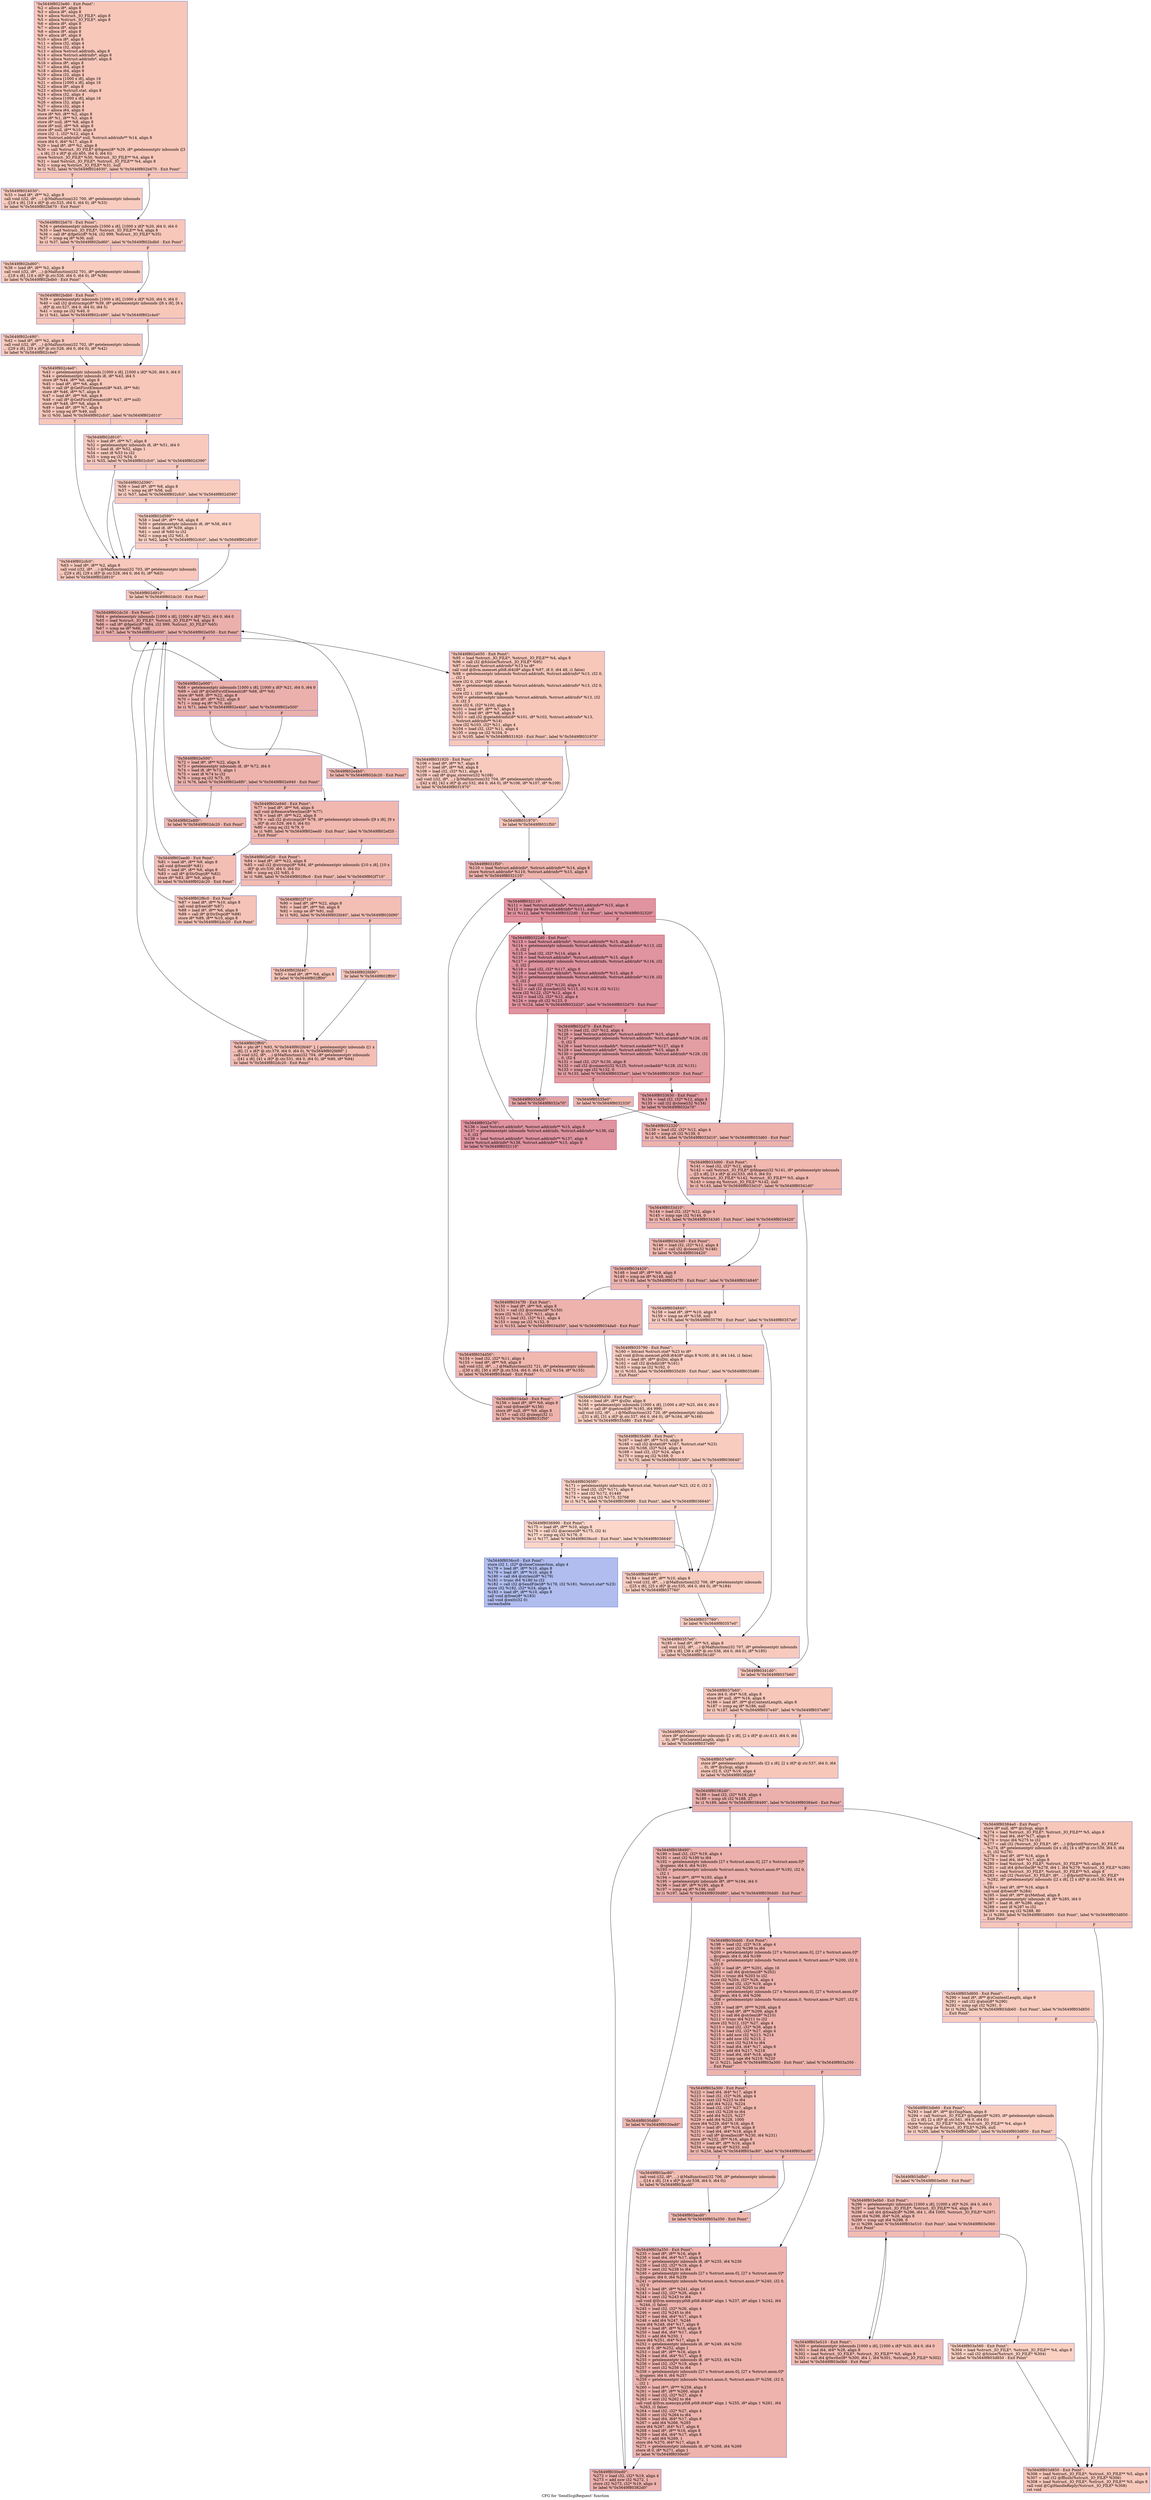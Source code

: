 digraph "CFG for 'SendScgiRequest' function" {
	label="CFG for 'SendScgiRequest' function";

	Node0x5649f8023e80 [shape=record,color="#3d50c3ff", style=filled, fillcolor="#ec7f6370",label="{\"0x5649f8023e80 - Exit Point\":\l  %2 = alloca i8*, align 8\l  %3 = alloca i8*, align 8\l  %4 = alloca %struct._IO_FILE*, align 8\l  %5 = alloca %struct._IO_FILE*, align 8\l  %6 = alloca i8*, align 8\l  %7 = alloca i8*, align 8\l  %8 = alloca i8*, align 8\l  %9 = alloca i8*, align 8\l  %10 = alloca i8*, align 8\l  %11 = alloca i32, align 4\l  %12 = alloca i32, align 4\l  %13 = alloca %struct.addrinfo, align 8\l  %14 = alloca %struct.addrinfo*, align 8\l  %15 = alloca %struct.addrinfo*, align 8\l  %16 = alloca i8*, align 8\l  %17 = alloca i64, align 8\l  %18 = alloca i64, align 8\l  %19 = alloca i32, align 4\l  %20 = alloca [1000 x i8], align 16\l  %21 = alloca [1000 x i8], align 16\l  %22 = alloca i8*, align 8\l  %23 = alloca %struct.stat, align 8\l  %24 = alloca i32, align 4\l  %25 = alloca [1000 x i8], align 16\l  %26 = alloca i32, align 4\l  %27 = alloca i32, align 4\l  %28 = alloca i64, align 8\l  store i8* %0, i8** %2, align 8\l  store i8* %1, i8** %3, align 8\l  store i8* null, i8** %8, align 8\l  store i8* null, i8** %9, align 8\l  store i8* null, i8** %10, align 8\l  store i32 -1, i32* %12, align 4\l  store %struct.addrinfo* null, %struct.addrinfo** %14, align 8\l  store i64 0, i64* %17, align 8\l  %29 = load i8*, i8** %2, align 8\l  %30 = call %struct._IO_FILE* @fopen(i8* %29, i8* getelementptr inbounds ([3\l... x i8], [3 x i8]* @.str.405, i64 0, i64 0))\l  store %struct._IO_FILE* %30, %struct._IO_FILE** %4, align 8\l  %31 = load %struct._IO_FILE*, %struct._IO_FILE** %4, align 8\l  %32 = icmp eq %struct._IO_FILE* %31, null\l  br i1 %32, label %\"0x5649f8024030\", label %\"0x5649f802b670 - Exit Point\"\l|{<s0>T|<s1>F}}"];
	Node0x5649f8023e80:s0 -> Node0x5649f8024030;
	Node0x5649f8023e80:s1 -> Node0x5649f802b670;
	Node0x5649f8024030 [shape=record,color="#3d50c3ff", style=filled, fillcolor="#f08b6e70",label="{\"0x5649f8024030\":                                 \l  %33 = load i8*, i8** %2, align 8\l  call void (i32, i8*, ...) @Malfunction(i32 700, i8* getelementptr inbounds\l... ([18 x i8], [18 x i8]* @.str.525, i64 0, i64 0), i8* %33)\l  br label %\"0x5649f802b670 - Exit Point\"\l}"];
	Node0x5649f8024030 -> Node0x5649f802b670;
	Node0x5649f802b670 [shape=record,color="#3d50c3ff", style=filled, fillcolor="#ec7f6370",label="{\"0x5649f802b670 - Exit Point\":                    \l  %34 = getelementptr inbounds [1000 x i8], [1000 x i8]* %20, i64 0, i64 0\l  %35 = load %struct._IO_FILE*, %struct._IO_FILE** %4, align 8\l  %36 = call i8* @fgets(i8* %34, i32 999, %struct._IO_FILE* %35)\l  %37 = icmp eq i8* %36, null\l  br i1 %37, label %\"0x5649f802bd60\", label %\"0x5649f802bdb0 - Exit Point\"\l|{<s0>T|<s1>F}}"];
	Node0x5649f802b670:s0 -> Node0x5649f802bd60;
	Node0x5649f802b670:s1 -> Node0x5649f802bdb0;
	Node0x5649f802bd60 [shape=record,color="#3d50c3ff", style=filled, fillcolor="#f08b6e70",label="{\"0x5649f802bd60\":                                 \l  %38 = load i8*, i8** %2, align 8\l  call void (i32, i8*, ...) @Malfunction(i32 701, i8* getelementptr inbounds\l... ([18 x i8], [18 x i8]* @.str.526, i64 0, i64 0), i8* %38)\l  br label %\"0x5649f802bdb0 - Exit Point\"\l}"];
	Node0x5649f802bd60 -> Node0x5649f802bdb0;
	Node0x5649f802bdb0 [shape=record,color="#3d50c3ff", style=filled, fillcolor="#ec7f6370",label="{\"0x5649f802bdb0 - Exit Point\":                    \l  %39 = getelementptr inbounds [1000 x i8], [1000 x i8]* %20, i64 0, i64 0\l  %40 = call i32 @strncmp(i8* %39, i8* getelementptr inbounds ([6 x i8], [6 x\l... i8]* @.str.527, i64 0, i64 0), i64 5)\l  %41 = icmp ne i32 %40, 0\l  br i1 %41, label %\"0x5649f802c490\", label %\"0x5649f802c4e0\"\l|{<s0>T|<s1>F}}"];
	Node0x5649f802bdb0:s0 -> Node0x5649f802c490;
	Node0x5649f802bdb0:s1 -> Node0x5649f802c4e0;
	Node0x5649f802c490 [shape=record,color="#3d50c3ff", style=filled, fillcolor="#ef886b70",label="{\"0x5649f802c490\":                                 \l  %42 = load i8*, i8** %2, align 8\l  call void (i32, i8*, ...) @Malfunction(i32 702, i8* getelementptr inbounds\l... ([29 x i8], [29 x i8]* @.str.528, i64 0, i64 0), i8* %42)\l  br label %\"0x5649f802c4e0\"\l}"];
	Node0x5649f802c490 -> Node0x5649f802c4e0;
	Node0x5649f802c4e0 [shape=record,color="#3d50c3ff", style=filled, fillcolor="#ec7f6370",label="{\"0x5649f802c4e0\":                                 \l  %43 = getelementptr inbounds [1000 x i8], [1000 x i8]* %20, i64 0, i64 0\l  %44 = getelementptr inbounds i8, i8* %43, i64 5\l  store i8* %44, i8** %6, align 8\l  %45 = load i8*, i8** %6, align 8\l  %46 = call i8* @GetFirstElement(i8* %45, i8** %6)\l  store i8* %46, i8** %7, align 8\l  %47 = load i8*, i8** %6, align 8\l  %48 = call i8* @GetFirstElement(i8* %47, i8** null)\l  store i8* %48, i8** %8, align 8\l  %49 = load i8*, i8** %7, align 8\l  %50 = icmp eq i8* %49, null\l  br i1 %50, label %\"0x5649f802cfc0\", label %\"0x5649f802d010\"\l|{<s0>T|<s1>F}}"];
	Node0x5649f802c4e0:s0 -> Node0x5649f802cfc0;
	Node0x5649f802c4e0:s1 -> Node0x5649f802d010;
	Node0x5649f802d010 [shape=record,color="#3d50c3ff", style=filled, fillcolor="#ef886b70",label="{\"0x5649f802d010\":                                 \l  %51 = load i8*, i8** %7, align 8\l  %52 = getelementptr inbounds i8, i8* %51, i64 0\l  %53 = load i8, i8* %52, align 1\l  %54 = sext i8 %53 to i32\l  %55 = icmp eq i32 %54, 0\l  br i1 %55, label %\"0x5649f802cfc0\", label %\"0x5649f802d390\"\l|{<s0>T|<s1>F}}"];
	Node0x5649f802d010:s0 -> Node0x5649f802cfc0;
	Node0x5649f802d010:s1 -> Node0x5649f802d390;
	Node0x5649f802d390 [shape=record,color="#3d50c3ff", style=filled, fillcolor="#f08b6e70",label="{\"0x5649f802d390\":                                 \l  %56 = load i8*, i8** %8, align 8\l  %57 = icmp eq i8* %56, null\l  br i1 %57, label %\"0x5649f802cfc0\", label %\"0x5649f802d590\"\l|{<s0>T|<s1>F}}"];
	Node0x5649f802d390:s0 -> Node0x5649f802cfc0;
	Node0x5649f802d390:s1 -> Node0x5649f802d590;
	Node0x5649f802d590 [shape=record,color="#3d50c3ff", style=filled, fillcolor="#f3947570",label="{\"0x5649f802d590\":                                 \l  %58 = load i8*, i8** %8, align 8\l  %59 = getelementptr inbounds i8, i8* %58, i64 0\l  %60 = load i8, i8* %59, align 1\l  %61 = sext i8 %60 to i32\l  %62 = icmp eq i32 %61, 0\l  br i1 %62, label %\"0x5649f802cfc0\", label %\"0x5649f802d910\"\l|{<s0>T|<s1>F}}"];
	Node0x5649f802d590:s0 -> Node0x5649f802cfc0;
	Node0x5649f802d590:s1 -> Node0x5649f802d910;
	Node0x5649f802cfc0 [shape=record,color="#3d50c3ff", style=filled, fillcolor="#ed836670",label="{\"0x5649f802cfc0\":                                 \l  %63 = load i8*, i8** %2, align 8\l  call void (i32, i8*, ...) @Malfunction(i32 703, i8* getelementptr inbounds\l... ([29 x i8], [29 x i8]* @.str.528, i64 0, i64 0), i8* %63)\l  br label %\"0x5649f802d910\"\l}"];
	Node0x5649f802cfc0 -> Node0x5649f802d910;
	Node0x5649f802d910 [shape=record,color="#3d50c3ff", style=filled, fillcolor="#ec7f6370",label="{\"0x5649f802d910\":                                 \l  br label %\"0x5649f802dc20 - Exit Point\"\l}"];
	Node0x5649f802d910 -> Node0x5649f802dc20;
	Node0x5649f802dc20 [shape=record,color="#3d50c3ff", style=filled, fillcolor="#d24b4070",label="{\"0x5649f802dc20 - Exit Point\":                    \l  %64 = getelementptr inbounds [1000 x i8], [1000 x i8]* %21, i64 0, i64 0\l  %65 = load %struct._IO_FILE*, %struct._IO_FILE** %4, align 8\l  %66 = call i8* @fgets(i8* %64, i32 999, %struct._IO_FILE* %65)\l  %67 = icmp ne i8* %66, null\l  br i1 %67, label %\"0x5649f802e000\", label %\"0x5649f802e050 - Exit Point\"\l|{<s0>T|<s1>F}}"];
	Node0x5649f802dc20:s0 -> Node0x5649f802e000;
	Node0x5649f802dc20:s1 -> Node0x5649f802e050;
	Node0x5649f802e000 [shape=record,color="#3d50c3ff", style=filled, fillcolor="#d24b4070",label="{\"0x5649f802e000\":                                 \l  %68 = getelementptr inbounds [1000 x i8], [1000 x i8]* %21, i64 0, i64 0\l  %69 = call i8* @GetFirstElement(i8* %68, i8** %6)\l  store i8* %69, i8** %22, align 8\l  %70 = load i8*, i8** %22, align 8\l  %71 = icmp eq i8* %70, null\l  br i1 %71, label %\"0x5649f802e4b0\", label %\"0x5649f802e500\"\l|{<s0>T|<s1>F}}"];
	Node0x5649f802e000:s0 -> Node0x5649f802e4b0;
	Node0x5649f802e000:s1 -> Node0x5649f802e500;
	Node0x5649f802e4b0 [shape=record,color="#3d50c3ff", style=filled, fillcolor="#dc5d4a70",label="{\"0x5649f802e4b0\":                                 \l  br label %\"0x5649f802dc20 - Exit Point\"\l}"];
	Node0x5649f802e4b0 -> Node0x5649f802dc20;
	Node0x5649f802e500 [shape=record,color="#3d50c3ff", style=filled, fillcolor="#d6524470",label="{\"0x5649f802e500\":                                 \l  %72 = load i8*, i8** %22, align 8\l  %73 = getelementptr inbounds i8, i8* %72, i64 0\l  %74 = load i8, i8* %73, align 1\l  %75 = sext i8 %74 to i32\l  %76 = icmp eq i32 %75, 35\l  br i1 %76, label %\"0x5649f802e8f0\", label %\"0x5649f802e940 - Exit Point\"\l|{<s0>T|<s1>F}}"];
	Node0x5649f802e500:s0 -> Node0x5649f802e8f0;
	Node0x5649f802e500:s1 -> Node0x5649f802e940;
	Node0x5649f802e8f0 [shape=record,color="#3d50c3ff", style=filled, fillcolor="#dc5d4a70",label="{\"0x5649f802e8f0\":                                 \l  br label %\"0x5649f802dc20 - Exit Point\"\l}"];
	Node0x5649f802e8f0 -> Node0x5649f802dc20;
	Node0x5649f802e940 [shape=record,color="#3d50c3ff", style=filled, fillcolor="#dc5d4a70",label="{\"0x5649f802e940 - Exit Point\":                    \l  %77 = load i8*, i8** %6, align 8\l  call void @RemoveNewline(i8* %77)\l  %78 = load i8*, i8** %22, align 8\l  %79 = call i32 @strcmp(i8* %78, i8* getelementptr inbounds ([9 x i8], [9 x\l... i8]* @.str.529, i64 0, i64 0))\l  %80 = icmp eq i32 %79, 0\l  br i1 %80, label %\"0x5649f802eed0 - Exit Point\", label %\"0x5649f802ef20 -\l... Exit Point\"\l|{<s0>T|<s1>F}}"];
	Node0x5649f802e940:s0 -> Node0x5649f802eed0;
	Node0x5649f802e940:s1 -> Node0x5649f802ef20;
	Node0x5649f802eed0 [shape=record,color="#3d50c3ff", style=filled, fillcolor="#e36c5570",label="{\"0x5649f802eed0 - Exit Point\":                    \l  %81 = load i8*, i8** %9, align 8\l  call void @free(i8* %81)\l  %82 = load i8*, i8** %6, align 8\l  %83 = call i8* @StrDup(i8* %82)\l  store i8* %83, i8** %9, align 8\l  br label %\"0x5649f802dc20 - Exit Point\"\l}"];
	Node0x5649f802eed0 -> Node0x5649f802dc20;
	Node0x5649f802ef20 [shape=record,color="#3d50c3ff", style=filled, fillcolor="#e1675170",label="{\"0x5649f802ef20 - Exit Point\":                    \l  %84 = load i8*, i8** %22, align 8\l  %85 = call i32 @strcmp(i8* %84, i8* getelementptr inbounds ([10 x i8], [10 x\l... i8]* @.str.530, i64 0, i64 0))\l  %86 = icmp eq i32 %85, 0\l  br i1 %86, label %\"0x5649f802f6c0 - Exit Point\", label %\"0x5649f802f710\"\l|{<s0>T|<s1>F}}"];
	Node0x5649f802ef20:s0 -> Node0x5649f802f6c0;
	Node0x5649f802ef20:s1 -> Node0x5649f802f710;
	Node0x5649f802f6c0 [shape=record,color="#3d50c3ff", style=filled, fillcolor="#e8765c70",label="{\"0x5649f802f6c0 - Exit Point\":                    \l  %87 = load i8*, i8** %10, align 8\l  call void @free(i8* %87)\l  %88 = load i8*, i8** %6, align 8\l  %89 = call i8* @StrDup(i8* %88)\l  store i8* %89, i8** %10, align 8\l  br label %\"0x5649f802dc20 - Exit Point\"\l}"];
	Node0x5649f802f6c0 -> Node0x5649f802dc20;
	Node0x5649f802f710 [shape=record,color="#3d50c3ff", style=filled, fillcolor="#e36c5570",label="{\"0x5649f802f710\":                                 \l  %90 = load i8*, i8** %22, align 8\l  %91 = load i8*, i8** %6, align 8\l  %92 = icmp ne i8* %91, null\l  br i1 %92, label %\"0x5649f802fd40\", label %\"0x5649f802fd90\"\l|{<s0>T|<s1>F}}"];
	Node0x5649f802f710:s0 -> Node0x5649f802fd40;
	Node0x5649f802f710:s1 -> Node0x5649f802fd90;
	Node0x5649f802fd40 [shape=record,color="#3d50c3ff", style=filled, fillcolor="#e8765c70",label="{\"0x5649f802fd40\":                                 \l  %93 = load i8*, i8** %6, align 8\l  br label %\"0x5649f802ff00\"\l}"];
	Node0x5649f802fd40 -> Node0x5649f802ff00;
	Node0x5649f802fd90 [shape=record,color="#3d50c3ff", style=filled, fillcolor="#e97a5f70",label="{\"0x5649f802fd90\":                                 \l  br label %\"0x5649f802ff00\"\l}"];
	Node0x5649f802fd90 -> Node0x5649f802ff00;
	Node0x5649f802ff00 [shape=record,color="#3d50c3ff", style=filled, fillcolor="#e36c5570",label="{\"0x5649f802ff00\":                                 \l  %94 = phi i8* [ %93, %\"0x5649f802fd40\" ], [ getelementptr inbounds ([1 x\l... i8], [1 x i8]* @.str.379, i64 0, i64 0), %\"0x5649f802fd90\" ]\l  call void (i32, i8*, ...) @Malfunction(i32 704, i8* getelementptr inbounds\l... ([41 x i8], [41 x i8]* @.str.531, i64 0, i64 0), i8* %90, i8* %94)\l  br label %\"0x5649f802dc20 - Exit Point\"\l}"];
	Node0x5649f802ff00 -> Node0x5649f802dc20;
	Node0x5649f802e050 [shape=record,color="#3d50c3ff", style=filled, fillcolor="#ec7f6370",label="{\"0x5649f802e050 - Exit Point\":                    \l  %95 = load %struct._IO_FILE*, %struct._IO_FILE** %4, align 8\l  %96 = call i32 @fclose(%struct._IO_FILE* %95)\l  %97 = bitcast %struct.addrinfo* %13 to i8*\l  call void @llvm.memset.p0i8.i64(i8* align 8 %97, i8 0, i64 48, i1 false)\l  %98 = getelementptr inbounds %struct.addrinfo, %struct.addrinfo* %13, i32 0,\l... i32 1\l  store i32 0, i32* %98, align 4\l  %99 = getelementptr inbounds %struct.addrinfo, %struct.addrinfo* %13, i32 0,\l... i32 2\l  store i32 1, i32* %99, align 8\l  %100 = getelementptr inbounds %struct.addrinfo, %struct.addrinfo* %13, i32\l... 0, i32 3\l  store i32 6, i32* %100, align 4\l  %101 = load i8*, i8** %7, align 8\l  %102 = load i8*, i8** %8, align 8\l  %103 = call i32 @getaddrinfo(i8* %101, i8* %102, %struct.addrinfo* %13,\l... %struct.addrinfo** %14)\l  store i32 %103, i32* %11, align 4\l  %104 = load i32, i32* %11, align 4\l  %105 = icmp ne i32 %104, 0\l  br i1 %105, label %\"0x5649f8031920 - Exit Point\", label %\"0x5649f8031970\"\l|{<s0>T|<s1>F}}"];
	Node0x5649f802e050:s0 -> Node0x5649f8031920;
	Node0x5649f802e050:s1 -> Node0x5649f8031970;
	Node0x5649f8031920 [shape=record,color="#3d50c3ff", style=filled, fillcolor="#ef886b70",label="{\"0x5649f8031920 - Exit Point\":                    \l  %106 = load i8*, i8** %7, align 8\l  %107 = load i8*, i8** %8, align 8\l  %108 = load i32, i32* %11, align 4\l  %109 = call i8* @gai_strerror(i32 %108)\l  call void (i32, i8*, ...) @Malfunction(i32 704, i8* getelementptr inbounds\l... ([42 x i8], [42 x i8]* @.str.532, i64 0, i64 0), i8* %106, i8* %107, i8* %109)\l  br label %\"0x5649f8031970\"\l}"];
	Node0x5649f8031920 -> Node0x5649f8031970;
	Node0x5649f8031970 [shape=record,color="#3d50c3ff", style=filled, fillcolor="#ec7f6370",label="{\"0x5649f8031970\":                                 \l  br label %\"0x5649f8031f50\"\l}"];
	Node0x5649f8031970 -> Node0x5649f8031f50;
	Node0x5649f8031f50 [shape=record,color="#3d50c3ff", style=filled, fillcolor="#d6524470",label="{\"0x5649f8031f50\":                                 \l  %110 = load %struct.addrinfo*, %struct.addrinfo** %14, align 8\l  store %struct.addrinfo* %110, %struct.addrinfo** %15, align 8\l  br label %\"0x5649f8032110\"\l}"];
	Node0x5649f8031f50 -> Node0x5649f8032110;
	Node0x5649f8032110 [shape=record,color="#b70d28ff", style=filled, fillcolor="#b70d2870",label="{\"0x5649f8032110\":                                 \l  %111 = load %struct.addrinfo*, %struct.addrinfo** %15, align 8\l  %112 = icmp ne %struct.addrinfo* %111, null\l  br i1 %112, label %\"0x5649f80322d0 - Exit Point\", label %\"0x5649f8032320\"\l|{<s0>T|<s1>F}}"];
	Node0x5649f8032110:s0 -> Node0x5649f80322d0;
	Node0x5649f8032110:s1 -> Node0x5649f8032320;
	Node0x5649f80322d0 [shape=record,color="#b70d28ff", style=filled, fillcolor="#b70d2870",label="{\"0x5649f80322d0 - Exit Point\":                    \l  %113 = load %struct.addrinfo*, %struct.addrinfo** %15, align 8\l  %114 = getelementptr inbounds %struct.addrinfo, %struct.addrinfo* %113, i32\l... 0, i32 1\l  %115 = load i32, i32* %114, align 4\l  %116 = load %struct.addrinfo*, %struct.addrinfo** %15, align 8\l  %117 = getelementptr inbounds %struct.addrinfo, %struct.addrinfo* %116, i32\l... 0, i32 2\l  %118 = load i32, i32* %117, align 8\l  %119 = load %struct.addrinfo*, %struct.addrinfo** %15, align 8\l  %120 = getelementptr inbounds %struct.addrinfo, %struct.addrinfo* %119, i32\l... 0, i32 3\l  %121 = load i32, i32* %120, align 4\l  %122 = call i32 @socket(i32 %115, i32 %118, i32 %121)\l  store i32 %122, i32* %12, align 4\l  %123 = load i32, i32* %12, align 4\l  %124 = icmp slt i32 %123, 0\l  br i1 %124, label %\"0x5649f8032d20\", label %\"0x5649f8032d70 - Exit Point\"\l|{<s0>T|<s1>F}}"];
	Node0x5649f80322d0:s0 -> Node0x5649f8032d20;
	Node0x5649f80322d0:s1 -> Node0x5649f8032d70;
	Node0x5649f8032d20 [shape=record,color="#3d50c3ff", style=filled, fillcolor="#c32e3170",label="{\"0x5649f8032d20\":                                 \l  br label %\"0x5649f8032e70\"\l}"];
	Node0x5649f8032d20 -> Node0x5649f8032e70;
	Node0x5649f8032d70 [shape=record,color="#b70d28ff", style=filled, fillcolor="#be242e70",label="{\"0x5649f8032d70 - Exit Point\":                    \l  %125 = load i32, i32* %12, align 4\l  %126 = load %struct.addrinfo*, %struct.addrinfo** %15, align 8\l  %127 = getelementptr inbounds %struct.addrinfo, %struct.addrinfo* %126, i32\l... 0, i32 5\l  %128 = load %struct.sockaddr*, %struct.sockaddr** %127, align 8\l  %129 = load %struct.addrinfo*, %struct.addrinfo** %15, align 8\l  %130 = getelementptr inbounds %struct.addrinfo, %struct.addrinfo* %129, i32\l... 0, i32 4\l  %131 = load i32, i32* %130, align 8\l  %132 = call i32 @connect(i32 %125, %struct.sockaddr* %128, i32 %131)\l  %133 = icmp sge i32 %132, 0\l  br i1 %133, label %\"0x5649f80335e0\", label %\"0x5649f8033630 - Exit Point\"\l|{<s0>T|<s1>F}}"];
	Node0x5649f8032d70:s0 -> Node0x5649f80335e0;
	Node0x5649f8032d70:s1 -> Node0x5649f8033630;
	Node0x5649f80335e0 [shape=record,color="#3d50c3ff", style=filled, fillcolor="#de614d70",label="{\"0x5649f80335e0\":                                 \l  br label %\"0x5649f8032320\"\l}"];
	Node0x5649f80335e0 -> Node0x5649f8032320;
	Node0x5649f8033630 [shape=record,color="#b70d28ff", style=filled, fillcolor="#be242e70",label="{\"0x5649f8033630 - Exit Point\":                    \l  %134 = load i32, i32* %12, align 4\l  %135 = call i32 @close(i32 %134)\l  br label %\"0x5649f8032e70\"\l}"];
	Node0x5649f8033630 -> Node0x5649f8032e70;
	Node0x5649f8032e70 [shape=record,color="#b70d28ff", style=filled, fillcolor="#b70d2870",label="{\"0x5649f8032e70\":                                 \l  %136 = load %struct.addrinfo*, %struct.addrinfo** %15, align 8\l  %137 = getelementptr inbounds %struct.addrinfo, %struct.addrinfo* %136, i32\l... 0, i32 7\l  %138 = load %struct.addrinfo*, %struct.addrinfo** %137, align 8\l  store %struct.addrinfo* %138, %struct.addrinfo** %15, align 8\l  br label %\"0x5649f8032110\"\l}"];
	Node0x5649f8032e70 -> Node0x5649f8032110;
	Node0x5649f8032320 [shape=record,color="#3d50c3ff", style=filled, fillcolor="#d6524470",label="{\"0x5649f8032320\":                                 \l  %139 = load i32, i32* %12, align 4\l  %140 = icmp slt i32 %139, 0\l  br i1 %140, label %\"0x5649f8033d10\", label %\"0x5649f8033d60 - Exit Point\"\l|{<s0>T|<s1>F}}"];
	Node0x5649f8032320:s0 -> Node0x5649f8033d10;
	Node0x5649f8032320:s1 -> Node0x5649f8033d60;
	Node0x5649f8033d60 [shape=record,color="#3d50c3ff", style=filled, fillcolor="#dc5d4a70",label="{\"0x5649f8033d60 - Exit Point\":                    \l  %141 = load i32, i32* %12, align 4\l  %142 = call %struct._IO_FILE* @fdopen(i32 %141, i8* getelementptr inbounds\l... ([3 x i8], [3 x i8]* @.str.533, i64 0, i64 0))\l  store %struct._IO_FILE* %142, %struct._IO_FILE** %5, align 8\l  %143 = icmp eq %struct._IO_FILE* %142, null\l  br i1 %143, label %\"0x5649f8033d10\", label %\"0x5649f80341d0\"\l|{<s0>T|<s1>F}}"];
	Node0x5649f8033d60:s0 -> Node0x5649f8033d10;
	Node0x5649f8033d60:s1 -> Node0x5649f80341d0;
	Node0x5649f8033d10 [shape=record,color="#3d50c3ff", style=filled, fillcolor="#d6524470",label="{\"0x5649f8033d10\":                                 \l  %144 = load i32, i32* %12, align 4\l  %145 = icmp sge i32 %144, 0\l  br i1 %145, label %\"0x5649f80343d0 - Exit Point\", label %\"0x5649f8034420\"\l|{<s0>T|<s1>F}}"];
	Node0x5649f8033d10:s0 -> Node0x5649f80343d0;
	Node0x5649f8033d10:s1 -> Node0x5649f8034420;
	Node0x5649f80343d0 [shape=record,color="#3d50c3ff", style=filled, fillcolor="#dc5d4a70",label="{\"0x5649f80343d0 - Exit Point\":                    \l  %146 = load i32, i32* %12, align 4\l  %147 = call i32 @close(i32 %146)\l  br label %\"0x5649f8034420\"\l}"];
	Node0x5649f80343d0 -> Node0x5649f8034420;
	Node0x5649f8034420 [shape=record,color="#3d50c3ff", style=filled, fillcolor="#d6524470",label="{\"0x5649f8034420\":                                 \l  %148 = load i8*, i8** %9, align 8\l  %149 = icmp ne i8* %148, null\l  br i1 %149, label %\"0x5649f80347f0 - Exit Point\", label %\"0x5649f8034840\"\l|{<s0>T|<s1>F}}"];
	Node0x5649f8034420:s0 -> Node0x5649f80347f0;
	Node0x5649f8034420:s1 -> Node0x5649f8034840;
	Node0x5649f80347f0 [shape=record,color="#3d50c3ff", style=filled, fillcolor="#d6524470",label="{\"0x5649f80347f0 - Exit Point\":                    \l  %150 = load i8*, i8** %9, align 8\l  %151 = call i32 @system(i8* %150)\l  store i32 %151, i32* %11, align 4\l  %152 = load i32, i32* %11, align 4\l  %153 = icmp ne i32 %152, 0\l  br i1 %153, label %\"0x5649f8034d50\", label %\"0x5649f8034da0 - Exit Point\"\l|{<s0>T|<s1>F}}"];
	Node0x5649f80347f0:s0 -> Node0x5649f8034d50;
	Node0x5649f80347f0:s1 -> Node0x5649f8034da0;
	Node0x5649f8034d50 [shape=record,color="#3d50c3ff", style=filled, fillcolor="#dc5d4a70",label="{\"0x5649f8034d50\":                                 \l  %154 = load i32, i32* %11, align 4\l  %155 = load i8*, i8** %9, align 8\l  call void (i32, i8*, ...) @Malfunction(i32 721, i8* getelementptr inbounds\l... ([30 x i8], [30 x i8]* @.str.534, i64 0, i64 0), i32 %154, i8* %155)\l  br label %\"0x5649f8034da0 - Exit Point\"\l}"];
	Node0x5649f8034d50 -> Node0x5649f8034da0;
	Node0x5649f8034da0 [shape=record,color="#3d50c3ff", style=filled, fillcolor="#d6524470",label="{\"0x5649f8034da0 - Exit Point\":                    \l  %156 = load i8*, i8** %9, align 8\l  call void @free(i8* %156)\l  store i8* null, i8** %9, align 8\l  %157 = call i32 @sleep(i32 1)\l  br label %\"0x5649f8031f50\"\l}"];
	Node0x5649f8034da0 -> Node0x5649f8031f50;
	Node0x5649f8034840 [shape=record,color="#3d50c3ff", style=filled, fillcolor="#ef886b70",label="{\"0x5649f8034840\":                                 \l  %158 = load i8*, i8** %10, align 8\l  %159 = icmp ne i8* %158, null\l  br i1 %159, label %\"0x5649f8035790 - Exit Point\", label %\"0x5649f80357e0\"\l|{<s0>T|<s1>F}}"];
	Node0x5649f8034840:s0 -> Node0x5649f8035790;
	Node0x5649f8034840:s1 -> Node0x5649f80357e0;
	Node0x5649f8035790 [shape=record,color="#3d50c3ff", style=filled, fillcolor="#f08b6e70",label="{\"0x5649f8035790 - Exit Point\":                    \l  %160 = bitcast %struct.stat* %23 to i8*\l  call void @llvm.memset.p0i8.i64(i8* align 8 %160, i8 0, i64 144, i1 false)\l  %161 = load i8*, i8** @zDir, align 8\l  %162 = call i32 @chdir(i8* %161)\l  %163 = icmp ne i32 %162, 0\l  br i1 %163, label %\"0x5649f8035d30 - Exit Point\", label %\"0x5649f8035d80 -\l... Exit Point\"\l|{<s0>T|<s1>F}}"];
	Node0x5649f8035790:s0 -> Node0x5649f8035d30;
	Node0x5649f8035790:s1 -> Node0x5649f8035d80;
	Node0x5649f8035d30 [shape=record,color="#3d50c3ff", style=filled, fillcolor="#f3947570",label="{\"0x5649f8035d30 - Exit Point\":                    \l  %164 = load i8*, i8** @zDir, align 8\l  %165 = getelementptr inbounds [1000 x i8], [1000 x i8]* %25, i64 0, i64 0\l  %166 = call i8* @getcwd(i8* %165, i64 999)\l  call void (i32, i8*, ...) @Malfunction(i32 720, i8* getelementptr inbounds\l... ([31 x i8], [31 x i8]* @.str.337, i64 0, i64 0), i8* %164, i8* %166)\l  br label %\"0x5649f8035d80 - Exit Point\"\l}"];
	Node0x5649f8035d30 -> Node0x5649f8035d80;
	Node0x5649f8035d80 [shape=record,color="#3d50c3ff", style=filled, fillcolor="#f08b6e70",label="{\"0x5649f8035d80 - Exit Point\":                    \l  %167 = load i8*, i8** %10, align 8\l  %168 = call i32 @stat(i8* %167, %struct.stat* %23)\l  store i32 %168, i32* %24, align 4\l  %169 = load i32, i32* %24, align 4\l  %170 = icmp eq i32 %169, 0\l  br i1 %170, label %\"0x5649f80365f0\", label %\"0x5649f8036640\"\l|{<s0>T|<s1>F}}"];
	Node0x5649f8035d80:s0 -> Node0x5649f80365f0;
	Node0x5649f8035d80:s1 -> Node0x5649f8036640;
	Node0x5649f80365f0 [shape=record,color="#3d50c3ff", style=filled, fillcolor="#f4987a70",label="{\"0x5649f80365f0\":                                 \l  %171 = getelementptr inbounds %struct.stat, %struct.stat* %23, i32 0, i32 3\l  %172 = load i32, i32* %171, align 8\l  %173 = and i32 %172, 61440\l  %174 = icmp eq i32 %173, 32768\l  br i1 %174, label %\"0x5649f8036990 - Exit Point\", label %\"0x5649f8036640\"\l|{<s0>T|<s1>F}}"];
	Node0x5649f80365f0:s0 -> Node0x5649f8036990;
	Node0x5649f80365f0:s1 -> Node0x5649f8036640;
	Node0x5649f8036990 [shape=record,color="#3d50c3ff", style=filled, fillcolor="#f6a38570",label="{\"0x5649f8036990 - Exit Point\":                    \l  %175 = load i8*, i8** %10, align 8\l  %176 = call i32 @access(i8* %175, i32 4)\l  %177 = icmp eq i32 %176, 0\l  br i1 %177, label %\"0x5649f8036cc0 - Exit Point\", label %\"0x5649f8036640\"\l|{<s0>T|<s1>F}}"];
	Node0x5649f8036990:s0 -> Node0x5649f8036cc0;
	Node0x5649f8036990:s1 -> Node0x5649f8036640;
	Node0x5649f8036cc0 [shape=record,color="#3d50c3ff", style=filled, fillcolor="#4f69d970",label="{\"0x5649f8036cc0 - Exit Point\":                    \l  store i32 1, i32* @closeConnection, align 4\l  %178 = load i8*, i8** %10, align 8\l  %179 = load i8*, i8** %10, align 8\l  %180 = call i64 @strlen(i8* %179)\l  %181 = trunc i64 %180 to i32\l  %182 = call i32 @SendFile(i8* %178, i32 %181, %struct.stat* %23)\l  store i32 %182, i32* %24, align 4\l  %183 = load i8*, i8** %10, align 8\l  call void @free(i8* %183)\l  call void @exit(i32 0)\l  unreachable\l}"];
	Node0x5649f8036640 [shape=record,color="#3d50c3ff", style=filled, fillcolor="#f08b6e70",label="{\"0x5649f8036640\":                                 \l  %184 = load i8*, i8** %10, align 8\l  call void (i32, i8*, ...) @Malfunction(i32 706, i8* getelementptr inbounds\l... ([25 x i8], [25 x i8]* @.str.535, i64 0, i64 0), i8* %184)\l  br label %\"0x5649f8037760\"\l}"];
	Node0x5649f8036640 -> Node0x5649f8037760;
	Node0x5649f8037760 [shape=record,color="#3d50c3ff", style=filled, fillcolor="#f08b6e70",label="{\"0x5649f8037760\":                                 \l  br label %\"0x5649f80357e0\"\l}"];
	Node0x5649f8037760 -> Node0x5649f80357e0;
	Node0x5649f80357e0 [shape=record,color="#3d50c3ff", style=filled, fillcolor="#ef886b70",label="{\"0x5649f80357e0\":                                 \l  %185 = load i8*, i8** %3, align 8\l  call void (i32, i8*, ...) @Malfunction(i32 707, i8* getelementptr inbounds\l... ([38 x i8], [38 x i8]* @.str.536, i64 0, i64 0), i8* %185)\l  br label %\"0x5649f80341d0\"\l}"];
	Node0x5649f80357e0 -> Node0x5649f80341d0;
	Node0x5649f80341d0 [shape=record,color="#3d50c3ff", style=filled, fillcolor="#ec7f6370",label="{\"0x5649f80341d0\":                                 \l  br label %\"0x5649f8037b60\"\l}"];
	Node0x5649f80341d0 -> Node0x5649f8037b60;
	Node0x5649f8037b60 [shape=record,color="#3d50c3ff", style=filled, fillcolor="#ec7f6370",label="{\"0x5649f8037b60\":                                 \l  store i64 0, i64* %18, align 8\l  store i8* null, i8** %16, align 8\l  %186 = load i8*, i8** @zContentLength, align 8\l  %187 = icmp eq i8* %186, null\l  br i1 %187, label %\"0x5649f8037e40\", label %\"0x5649f8037e90\"\l|{<s0>T|<s1>F}}"];
	Node0x5649f8037b60:s0 -> Node0x5649f8037e40;
	Node0x5649f8037b60:s1 -> Node0x5649f8037e90;
	Node0x5649f8037e40 [shape=record,color="#3d50c3ff", style=filled, fillcolor="#f08b6e70",label="{\"0x5649f8037e40\":                                 \l  store i8* getelementptr inbounds ([2 x i8], [2 x i8]* @.str.413, i64 0, i64\l... 0), i8** @zContentLength, align 8\l  br label %\"0x5649f8037e90\"\l}"];
	Node0x5649f8037e40 -> Node0x5649f8037e90;
	Node0x5649f8037e90 [shape=record,color="#3d50c3ff", style=filled, fillcolor="#ec7f6370",label="{\"0x5649f8037e90\":                                 \l  store i8* getelementptr inbounds ([2 x i8], [2 x i8]* @.str.537, i64 0, i64\l... 0), i8** @zScgi, align 8\l  store i32 0, i32* %19, align 4\l  br label %\"0x5649f80382d0\"\l}"];
	Node0x5649f8037e90 -> Node0x5649f80382d0;
	Node0x5649f80382d0 [shape=record,color="#3d50c3ff", style=filled, fillcolor="#d24b4070",label="{\"0x5649f80382d0\":                                 \l  %188 = load i32, i32* %19, align 4\l  %189 = icmp slt i32 %188, 27\l  br i1 %189, label %\"0x5649f8038490\", label %\"0x5649f80384e0 - Exit Point\"\l|{<s0>T|<s1>F}}"];
	Node0x5649f80382d0:s0 -> Node0x5649f8038490;
	Node0x5649f80382d0:s1 -> Node0x5649f80384e0;
	Node0x5649f8038490 [shape=record,color="#3d50c3ff", style=filled, fillcolor="#d24b4070",label="{\"0x5649f8038490\":                                 \l  %190 = load i32, i32* %19, align 4\l  %191 = sext i32 %190 to i64\l  %192 = getelementptr inbounds [27 x %struct.anon.0], [27 x %struct.anon.0]*\l... @cgienv, i64 0, i64 %191\l  %193 = getelementptr inbounds %struct.anon.0, %struct.anon.0* %192, i32 0,\l... i32 1\l  %194 = load i8**, i8*** %193, align 8\l  %195 = getelementptr inbounds i8*, i8** %194, i64 0\l  %196 = load i8*, i8** %195, align 8\l  %197 = icmp eq i8* %196, null\l  br i1 %197, label %\"0x5649f8030d80\", label %\"0x5649f8030dd0 - Exit Point\"\l|{<s0>T|<s1>F}}"];
	Node0x5649f8038490:s0 -> Node0x5649f8030d80;
	Node0x5649f8038490:s1 -> Node0x5649f8030dd0;
	Node0x5649f8030d80 [shape=record,color="#3d50c3ff", style=filled, fillcolor="#dc5d4a70",label="{\"0x5649f8030d80\":                                 \l  br label %\"0x5649f8030ed0\"\l}"];
	Node0x5649f8030d80 -> Node0x5649f8030ed0;
	Node0x5649f8030dd0 [shape=record,color="#3d50c3ff", style=filled, fillcolor="#d6524470",label="{\"0x5649f8030dd0 - Exit Point\":                    \l  %198 = load i32, i32* %19, align 4\l  %199 = sext i32 %198 to i64\l  %200 = getelementptr inbounds [27 x %struct.anon.0], [27 x %struct.anon.0]*\l... @cgienv, i64 0, i64 %199\l  %201 = getelementptr inbounds %struct.anon.0, %struct.anon.0* %200, i32 0,\l... i32 0\l  %202 = load i8*, i8** %201, align 16\l  %203 = call i64 @strlen(i8* %202)\l  %204 = trunc i64 %203 to i32\l  store i32 %204, i32* %26, align 4\l  %205 = load i32, i32* %19, align 4\l  %206 = sext i32 %205 to i64\l  %207 = getelementptr inbounds [27 x %struct.anon.0], [27 x %struct.anon.0]*\l... @cgienv, i64 0, i64 %206\l  %208 = getelementptr inbounds %struct.anon.0, %struct.anon.0* %207, i32 0,\l... i32 1\l  %209 = load i8**, i8*** %208, align 8\l  %210 = load i8*, i8** %209, align 8\l  %211 = call i64 @strlen(i8* %210)\l  %212 = trunc i64 %211 to i32\l  store i32 %212, i32* %27, align 4\l  %213 = load i32, i32* %26, align 4\l  %214 = load i32, i32* %27, align 4\l  %215 = add nsw i32 %213, %214\l  %216 = add nsw i32 %215, 2\l  %217 = sext i32 %216 to i64\l  %218 = load i64, i64* %17, align 8\l  %219 = add i64 %217, %218\l  %220 = load i64, i64* %18, align 8\l  %221 = icmp uge i64 %219, %220\l  br i1 %221, label %\"0x5649f803a300 - Exit Point\", label %\"0x5649f803a350 -\l... Exit Point\"\l|{<s0>T|<s1>F}}"];
	Node0x5649f8030dd0:s0 -> Node0x5649f803a300;
	Node0x5649f8030dd0:s1 -> Node0x5649f803a350;
	Node0x5649f803a300 [shape=record,color="#3d50c3ff", style=filled, fillcolor="#dc5d4a70",label="{\"0x5649f803a300 - Exit Point\":                    \l  %222 = load i64, i64* %17, align 8\l  %223 = load i32, i32* %26, align 4\l  %224 = sext i32 %223 to i64\l  %225 = add i64 %222, %224\l  %226 = load i32, i32* %27, align 4\l  %227 = sext i32 %226 to i64\l  %228 = add i64 %225, %227\l  %229 = add i64 %228, 1000\l  store i64 %229, i64* %18, align 8\l  %230 = load i8*, i8** %16, align 8\l  %231 = load i64, i64* %18, align 8\l  %232 = call i8* @realloc(i8* %230, i64 %231)\l  store i8* %232, i8** %16, align 8\l  %233 = load i8*, i8** %16, align 8\l  %234 = icmp eq i8* %233, null\l  br i1 %234, label %\"0x5649f803ac80\", label %\"0x5649f803acd0\"\l|{<s0>T|<s1>F}}"];
	Node0x5649f803a300:s0 -> Node0x5649f803ac80;
	Node0x5649f803a300:s1 -> Node0x5649f803acd0;
	Node0x5649f803ac80 [shape=record,color="#3d50c3ff", style=filled, fillcolor="#e36c5570",label="{\"0x5649f803ac80\":                                 \l  call void (i32, i8*, ...) @Malfunction(i32 706, i8* getelementptr inbounds\l... ([14 x i8], [14 x i8]* @.str.538, i64 0, i64 0))\l  br label %\"0x5649f803acd0\"\l}"];
	Node0x5649f803ac80 -> Node0x5649f803acd0;
	Node0x5649f803acd0 [shape=record,color="#3d50c3ff", style=filled, fillcolor="#dc5d4a70",label="{\"0x5649f803acd0\":                                 \l  br label %\"0x5649f803a350 - Exit Point\"\l}"];
	Node0x5649f803acd0 -> Node0x5649f803a350;
	Node0x5649f803a350 [shape=record,color="#3d50c3ff", style=filled, fillcolor="#d6524470",label="{\"0x5649f803a350 - Exit Point\":                    \l  %235 = load i8*, i8** %16, align 8\l  %236 = load i64, i64* %17, align 8\l  %237 = getelementptr inbounds i8, i8* %235, i64 %236\l  %238 = load i32, i32* %19, align 4\l  %239 = sext i32 %238 to i64\l  %240 = getelementptr inbounds [27 x %struct.anon.0], [27 x %struct.anon.0]*\l... @cgienv, i64 0, i64 %239\l  %241 = getelementptr inbounds %struct.anon.0, %struct.anon.0* %240, i32 0,\l... i32 0\l  %242 = load i8*, i8** %241, align 16\l  %243 = load i32, i32* %26, align 4\l  %244 = sext i32 %243 to i64\l  call void @llvm.memcpy.p0i8.p0i8.i64(i8* align 1 %237, i8* align 1 %242, i64\l... %244, i1 false)\l  %245 = load i32, i32* %26, align 4\l  %246 = sext i32 %245 to i64\l  %247 = load i64, i64* %17, align 8\l  %248 = add i64 %247, %246\l  store i64 %248, i64* %17, align 8\l  %249 = load i8*, i8** %16, align 8\l  %250 = load i64, i64* %17, align 8\l  %251 = add i64 %250, 1\l  store i64 %251, i64* %17, align 8\l  %252 = getelementptr inbounds i8, i8* %249, i64 %250\l  store i8 0, i8* %252, align 1\l  %253 = load i8*, i8** %16, align 8\l  %254 = load i64, i64* %17, align 8\l  %255 = getelementptr inbounds i8, i8* %253, i64 %254\l  %256 = load i32, i32* %19, align 4\l  %257 = sext i32 %256 to i64\l  %258 = getelementptr inbounds [27 x %struct.anon.0], [27 x %struct.anon.0]*\l... @cgienv, i64 0, i64 %257\l  %259 = getelementptr inbounds %struct.anon.0, %struct.anon.0* %258, i32 0,\l... i32 1\l  %260 = load i8**, i8*** %259, align 8\l  %261 = load i8*, i8** %260, align 8\l  %262 = load i32, i32* %27, align 4\l  %263 = sext i32 %262 to i64\l  call void @llvm.memcpy.p0i8.p0i8.i64(i8* align 1 %255, i8* align 1 %261, i64\l... %263, i1 false)\l  %264 = load i32, i32* %27, align 4\l  %265 = sext i32 %264 to i64\l  %266 = load i64, i64* %17, align 8\l  %267 = add i64 %266, %265\l  store i64 %267, i64* %17, align 8\l  %268 = load i8*, i8** %16, align 8\l  %269 = load i64, i64* %17, align 8\l  %270 = add i64 %269, 1\l  store i64 %270, i64* %17, align 8\l  %271 = getelementptr inbounds i8, i8* %268, i64 %269\l  store i8 0, i8* %271, align 1\l  br label %\"0x5649f8030ed0\"\l}"];
	Node0x5649f803a350 -> Node0x5649f8030ed0;
	Node0x5649f8030ed0 [shape=record,color="#3d50c3ff", style=filled, fillcolor="#d24b4070",label="{\"0x5649f8030ed0\":                                 \l  %272 = load i32, i32* %19, align 4\l  %273 = add nsw i32 %272, 1\l  store i32 %273, i32* %19, align 4\l  br label %\"0x5649f80382d0\"\l}"];
	Node0x5649f8030ed0 -> Node0x5649f80382d0;
	Node0x5649f80384e0 [shape=record,color="#3d50c3ff", style=filled, fillcolor="#ec7f6370",label="{\"0x5649f80384e0 - Exit Point\":                    \l  store i8* null, i8** @zScgi, align 8\l  %274 = load %struct._IO_FILE*, %struct._IO_FILE** %5, align 8\l  %275 = load i64, i64* %17, align 8\l  %276 = trunc i64 %275 to i32\l  %277 = call i32 (%struct._IO_FILE*, i8*, ...) @fprintf(%struct._IO_FILE*\l... %274, i8* getelementptr inbounds ([4 x i8], [4 x i8]* @.str.539, i64 0, i64\l... 0), i32 %276)\l  %278 = load i8*, i8** %16, align 8\l  %279 = load i64, i64* %17, align 8\l  %280 = load %struct._IO_FILE*, %struct._IO_FILE** %5, align 8\l  %281 = call i64 @fwrite(i8* %278, i64 1, i64 %279, %struct._IO_FILE* %280)\l  %282 = load %struct._IO_FILE*, %struct._IO_FILE** %5, align 8\l  %283 = call i32 (%struct._IO_FILE*, i8*, ...) @fprintf(%struct._IO_FILE*\l... %282, i8* getelementptr inbounds ([2 x i8], [2 x i8]* @.str.540, i64 0, i64\l... 0))\l  %284 = load i8*, i8** %16, align 8\l  call void @free(i8* %284)\l  %285 = load i8*, i8** @zMethod, align 8\l  %286 = getelementptr inbounds i8, i8* %285, i64 0\l  %287 = load i8, i8* %286, align 1\l  %288 = sext i8 %287 to i32\l  %289 = icmp eq i32 %288, 80\l  br i1 %289, label %\"0x5649f803d800 - Exit Point\", label %\"0x5649f803d850 -\l... Exit Point\"\l|{<s0>T|<s1>F}}"];
	Node0x5649f80384e0:s0 -> Node0x5649f803d800;
	Node0x5649f80384e0:s1 -> Node0x5649f803d850;
	Node0x5649f803d800 [shape=record,color="#3d50c3ff", style=filled, fillcolor="#f08b6e70",label="{\"0x5649f803d800 - Exit Point\":                    \l  %290 = load i8*, i8** @zContentLength, align 8\l  %291 = call i32 @atoi(i8* %290)\l  %292 = icmp sgt i32 %291, 0\l  br i1 %292, label %\"0x5649f803db60 - Exit Point\", label %\"0x5649f803d850 -\l... Exit Point\"\l|{<s0>T|<s1>F}}"];
	Node0x5649f803d800:s0 -> Node0x5649f803db60;
	Node0x5649f803d800:s1 -> Node0x5649f803d850;
	Node0x5649f803db60 [shape=record,color="#3d50c3ff", style=filled, fillcolor="#f2907270",label="{\"0x5649f803db60 - Exit Point\":                    \l  %293 = load i8*, i8** @zTmpNam, align 8\l  %294 = call %struct._IO_FILE* @fopen(i8* %293, i8* getelementptr inbounds\l... ([2 x i8], [2 x i8]* @.str.541, i64 0, i64 0))\l  store %struct._IO_FILE* %294, %struct._IO_FILE** %4, align 8\l  %295 = icmp ne %struct._IO_FILE* %294, null\l  br i1 %295, label %\"0x5649f803dfb0\", label %\"0x5649f803d850 - Exit Point\"\l|{<s0>T|<s1>F}}"];
	Node0x5649f803db60:s0 -> Node0x5649f803dfb0;
	Node0x5649f803db60:s1 -> Node0x5649f803d850;
	Node0x5649f803dfb0 [shape=record,color="#3d50c3ff", style=filled, fillcolor="#f3947570",label="{\"0x5649f803dfb0\":                                 \l  br label %\"0x5649f803e0b0 - Exit Point\"\l}"];
	Node0x5649f803dfb0 -> Node0x5649f803e0b0;
	Node0x5649f803e0b0 [shape=record,color="#3d50c3ff", style=filled, fillcolor="#e1675170",label="{\"0x5649f803e0b0 - Exit Point\":                    \l  %296 = getelementptr inbounds [1000 x i8], [1000 x i8]* %20, i64 0, i64 0\l  %297 = load %struct._IO_FILE*, %struct._IO_FILE** %4, align 8\l  %298 = call i64 @fread(i8* %296, i64 1, i64 1000, %struct._IO_FILE* %297)\l  store i64 %298, i64* %28, align 8\l  %299 = icmp ugt i64 %298, 0\l  br i1 %299, label %\"0x5649f803e510 - Exit Point\", label %\"0x5649f803e560 -\l... Exit Point\"\l|{<s0>T|<s1>F}}"];
	Node0x5649f803e0b0:s0 -> Node0x5649f803e510;
	Node0x5649f803e0b0:s1 -> Node0x5649f803e560;
	Node0x5649f803e510 [shape=record,color="#3d50c3ff", style=filled, fillcolor="#e1675170",label="{\"0x5649f803e510 - Exit Point\":                    \l  %300 = getelementptr inbounds [1000 x i8], [1000 x i8]* %20, i64 0, i64 0\l  %301 = load i64, i64* %28, align 8\l  %302 = load %struct._IO_FILE*, %struct._IO_FILE** %5, align 8\l  %303 = call i64 @fwrite(i8* %300, i64 1, i64 %301, %struct._IO_FILE* %302)\l  br label %\"0x5649f803e0b0 - Exit Point\"\l}"];
	Node0x5649f803e510 -> Node0x5649f803e0b0;
	Node0x5649f803e560 [shape=record,color="#3d50c3ff", style=filled, fillcolor="#f3947570",label="{\"0x5649f803e560 - Exit Point\":                    \l  %304 = load %struct._IO_FILE*, %struct._IO_FILE** %4, align 8\l  %305 = call i32 @fclose(%struct._IO_FILE* %304)\l  br label %\"0x5649f803d850 - Exit Point\"\l}"];
	Node0x5649f803e560 -> Node0x5649f803d850;
	Node0x5649f803d850 [shape=record,color="#3d50c3ff", style=filled, fillcolor="#ec7f6370",label="{\"0x5649f803d850 - Exit Point\":                    \l  %306 = load %struct._IO_FILE*, %struct._IO_FILE** %5, align 8\l  %307 = call i32 @fflush(%struct._IO_FILE* %306)\l  %308 = load %struct._IO_FILE*, %struct._IO_FILE** %5, align 8\l  call void @CgiHandleReply(%struct._IO_FILE* %308)\l  ret void\l}"];
}
